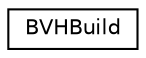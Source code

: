 digraph G
{
  edge [fontname="Helvetica",fontsize="10",labelfontname="Helvetica",labelfontsize="10"];
  node [fontname="Helvetica",fontsize="10",shape=record];
  rankdir=LR;
  Node1 [label="BVHBuild",height=0.2,width=0.4,color="black", fillcolor="white", style="filled",URL="$d9/d83/classBVHBuild.html"];
}
